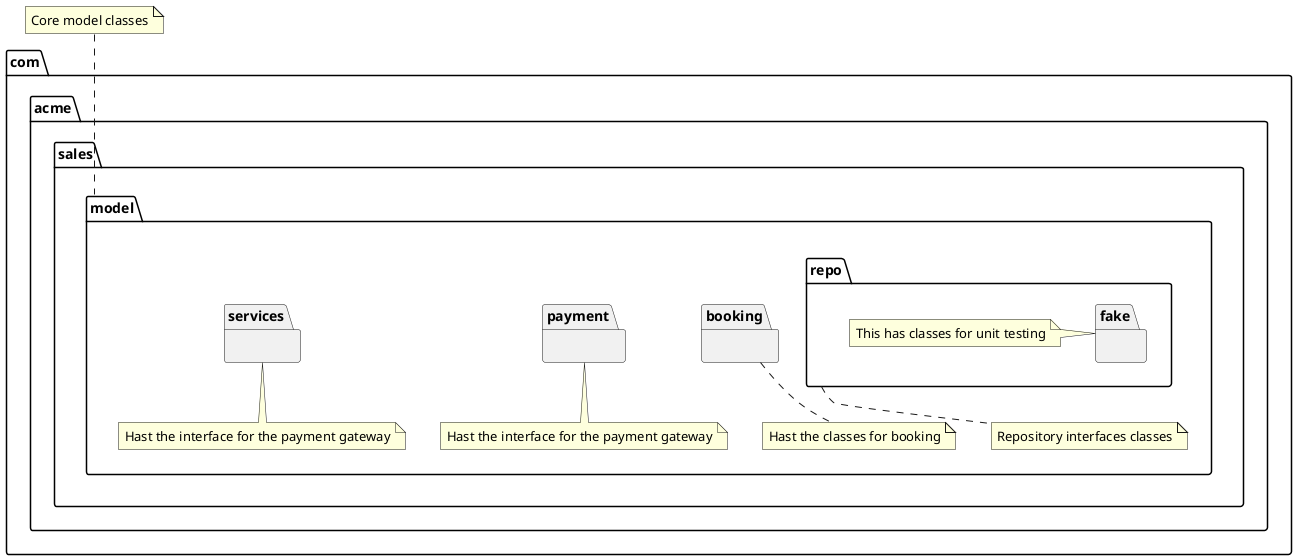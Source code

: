 @startuml

package com.acme.sales.model{
  package repo{
      package fake {
      }
      note  left of fake: This has classes for unit testing
  }
  note bottom of repo: Repository interfaces classes

  package booking {
  }
  note bottom of booking: Hast the classes for booking

  package payment {
  }
  note bottom of payment: Hast the interface for the payment gateway

  package services {
  }
    note bottom of services: Hast the interface for the payment gateway
}
note top of com.acme.sales.model: Core model classes



@enduml